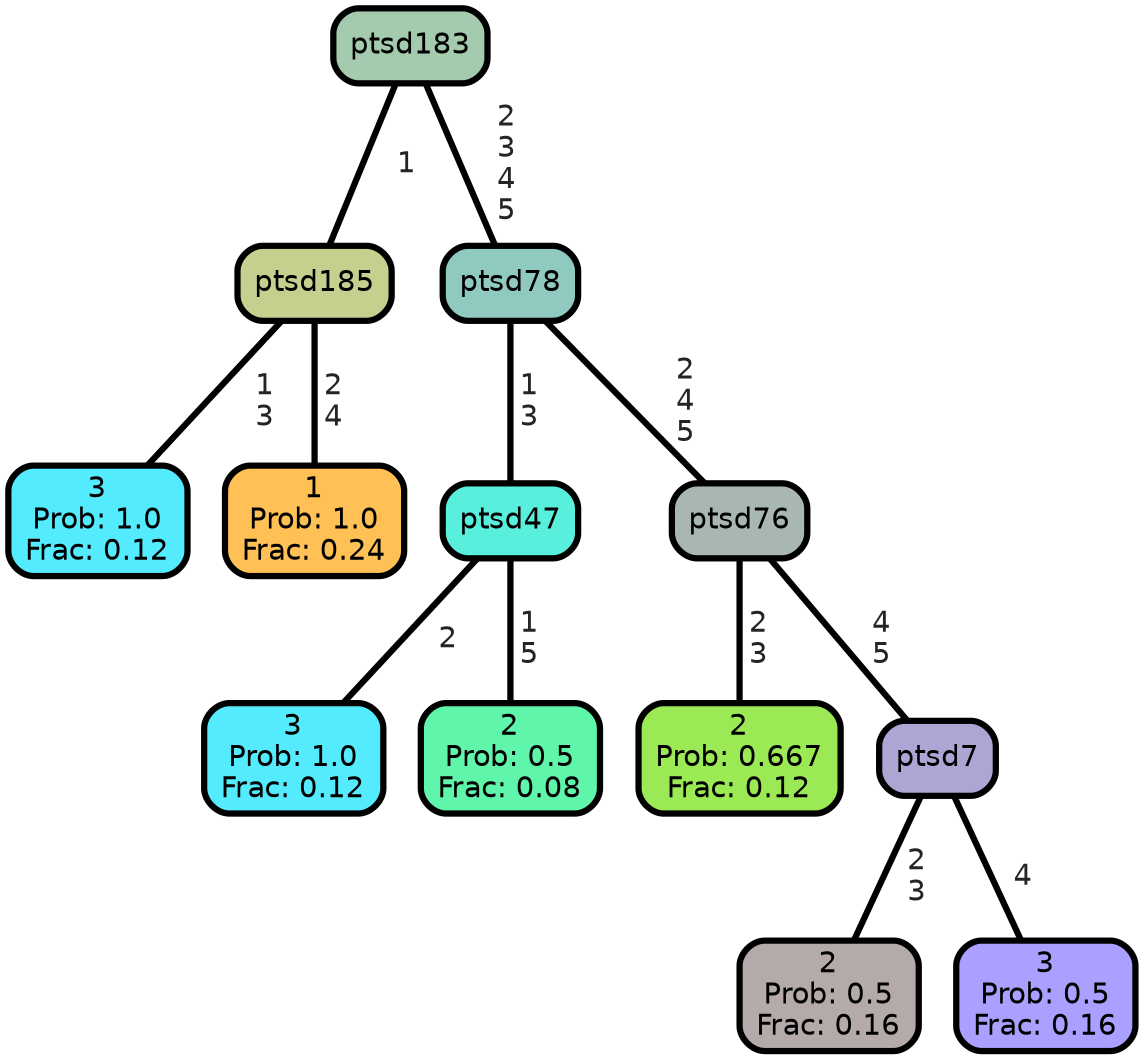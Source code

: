 graph Tree {
node [shape=box, style="filled, rounded",color="black",penwidth="3",fontcolor="black",                 fontname=helvetica] ;
graph [ranksep="0 equally", splines=straight,                 bgcolor=transparent, dpi=200] ;
edge [fontname=helvetica, fontweight=bold,fontcolor=grey14,color=black] ;
0 [label="3
Prob: 1.0
Frac: 0.12", fillcolor="#55ebff"] ;
1 [label="ptsd185", fillcolor="#c6cf8d"] ;
2 [label="1
Prob: 1.0
Frac: 0.24", fillcolor="#ffc155"] ;
3 [label="ptsd183", fillcolor="#a4cbad"] ;
4 [label="3
Prob: 1.0
Frac: 0.12", fillcolor="#55ebff"] ;
5 [label="ptsd47", fillcolor="#59efdd"] ;
6 [label="2
Prob: 0.5
Frac: 0.08", fillcolor="#5ff5aa"] ;
7 [label="ptsd78", fillcolor="#90c9bf"] ;
8 [label="2
Prob: 0.667
Frac: 0.12", fillcolor="#9bea55"] ;
9 [label="ptsd76", fillcolor="#a9b7b1"] ;
10 [label="2
Prob: 0.5
Frac: 0.16", fillcolor="#b4aaaa"] ;
11 [label="ptsd7", fillcolor="#afa5d4"] ;
12 [label="3
Prob: 0.5
Frac: 0.16", fillcolor="#aaa0ff"] ;
1 -- 0 [label=" 1\n 3",penwidth=3] ;
1 -- 2 [label=" 2\n 4",penwidth=3] ;
3 -- 1 [label=" 1",penwidth=3] ;
3 -- 7 [label=" 2\n 3\n 4\n 5",penwidth=3] ;
5 -- 4 [label=" 2",penwidth=3] ;
5 -- 6 [label=" 1\n 5",penwidth=3] ;
7 -- 5 [label=" 1\n 3",penwidth=3] ;
7 -- 9 [label=" 2\n 4\n 5",penwidth=3] ;
9 -- 8 [label=" 2\n 3",penwidth=3] ;
9 -- 11 [label=" 4\n 5",penwidth=3] ;
11 -- 10 [label=" 2\n 3",penwidth=3] ;
11 -- 12 [label=" 4",penwidth=3] ;
{rank = same;}}